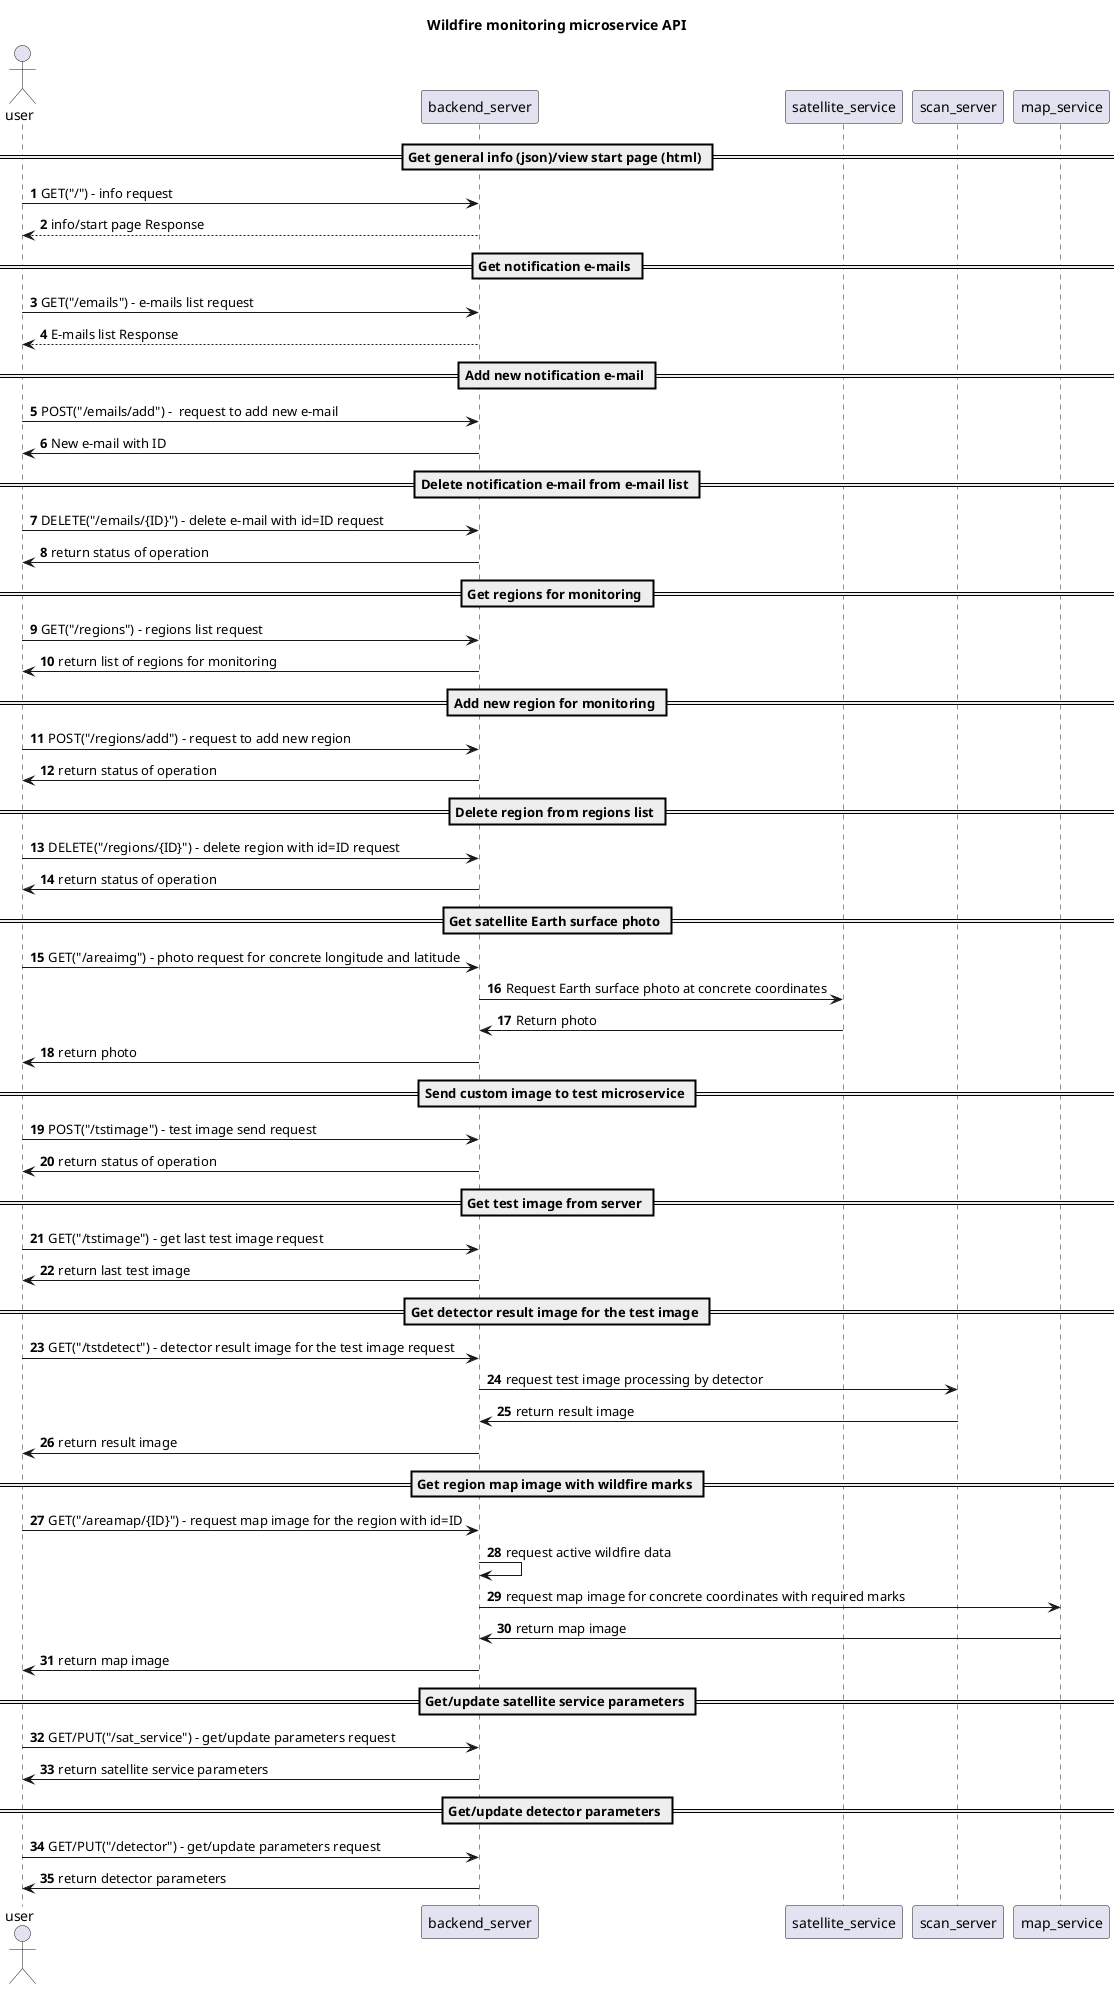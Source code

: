 @startuml
'https://plantuml.com/sequence-diagram

title Wildfire monitoring microservice API
actor user

autonumber
== Get general info (json)/view start page (html) ==
user -> backend_server:  GET("/") - info request
backend_server --> user: info/start page Response
== Get notification e-mails ==
user -> backend_server:  GET("/emails") - e-mails list request
backend_server --> user: E-mails list Response
== Add new notification e-mail ==
user -> backend_server: POST("/emails/add") -  request to add new e-mail
backend_server -> user: New e-mail with ID
== Delete notification e-mail from e-mail list ==
user -> backend_server: DELETE("/emails/{ID}") - delete e-mail with id=ID request
backend_server -> user: return status of operation
== Get regions for monitoring ==
user -> backend_server: GET("/regions") - regions list request
backend_server -> user: return list of regions for monitoring
== Add new region for monitoring ==
user -> backend_server: POST("/regions/add") - request to add new region
backend_server -> user: return status of operation
== Delete region from regions list ==
user -> backend_server: DELETE("/regions/{ID}") - delete region with id=ID request
backend_server -> user: return status of operation
== Get satellite Earth surface photo ==
user -> backend_server: GET("/areaimg") - photo request for concrete longitude and latitude
backend_server -> satellite_service: Request Earth surface photo at concrete coordinates
satellite_service -> backend_server: Return photo
backend_server -> user: return photo
== Send custom image to test microservice ==
user -> backend_server: POST("/tstimage") - test image send request
backend_server -> user: return status of operation
== Get test image from server ==
user -> backend_server: GET("/tstimage") - get last test image request
backend_server -> user: return last test image
== Get detector result image for the test image ==
user -> backend_server: GET("/tstdetect") - detector result image for the test image request
backend_server -> scan_server: request test image processing by detector
scan_server -> backend_server: return result image
backend_server -> user: return result image
== Get region map image with wildfire marks ==
user -> backend_server: GET("/areamap/{ID}") - request map image for the region with id=ID
backend_server -> backend_server: request active wildfire data
backend_server -> map_service: request map image for concrete coordinates with required marks
map_service -> backend_server: return map image
backend_server -> user: return map image
== Get/update satellite service parameters ==
user -> backend_server: GET/PUT("/sat_service") - get/update parameters request
backend_server -> user: return satellite service parameters
== Get/update detector parameters ==
user -> backend_server: GET/PUT("/detector") - get/update parameters request
backend_server -> user: return detector parameters
@enduml
